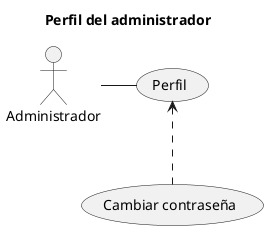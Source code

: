 @startuml
title Perfil del administrador

actor Administrador as Admin

(Perfil) as (per)

(Cambiar contraseña) as (pass)

'Primer nivel

Admin - (per)
(per)<.-(pass)

@enduml